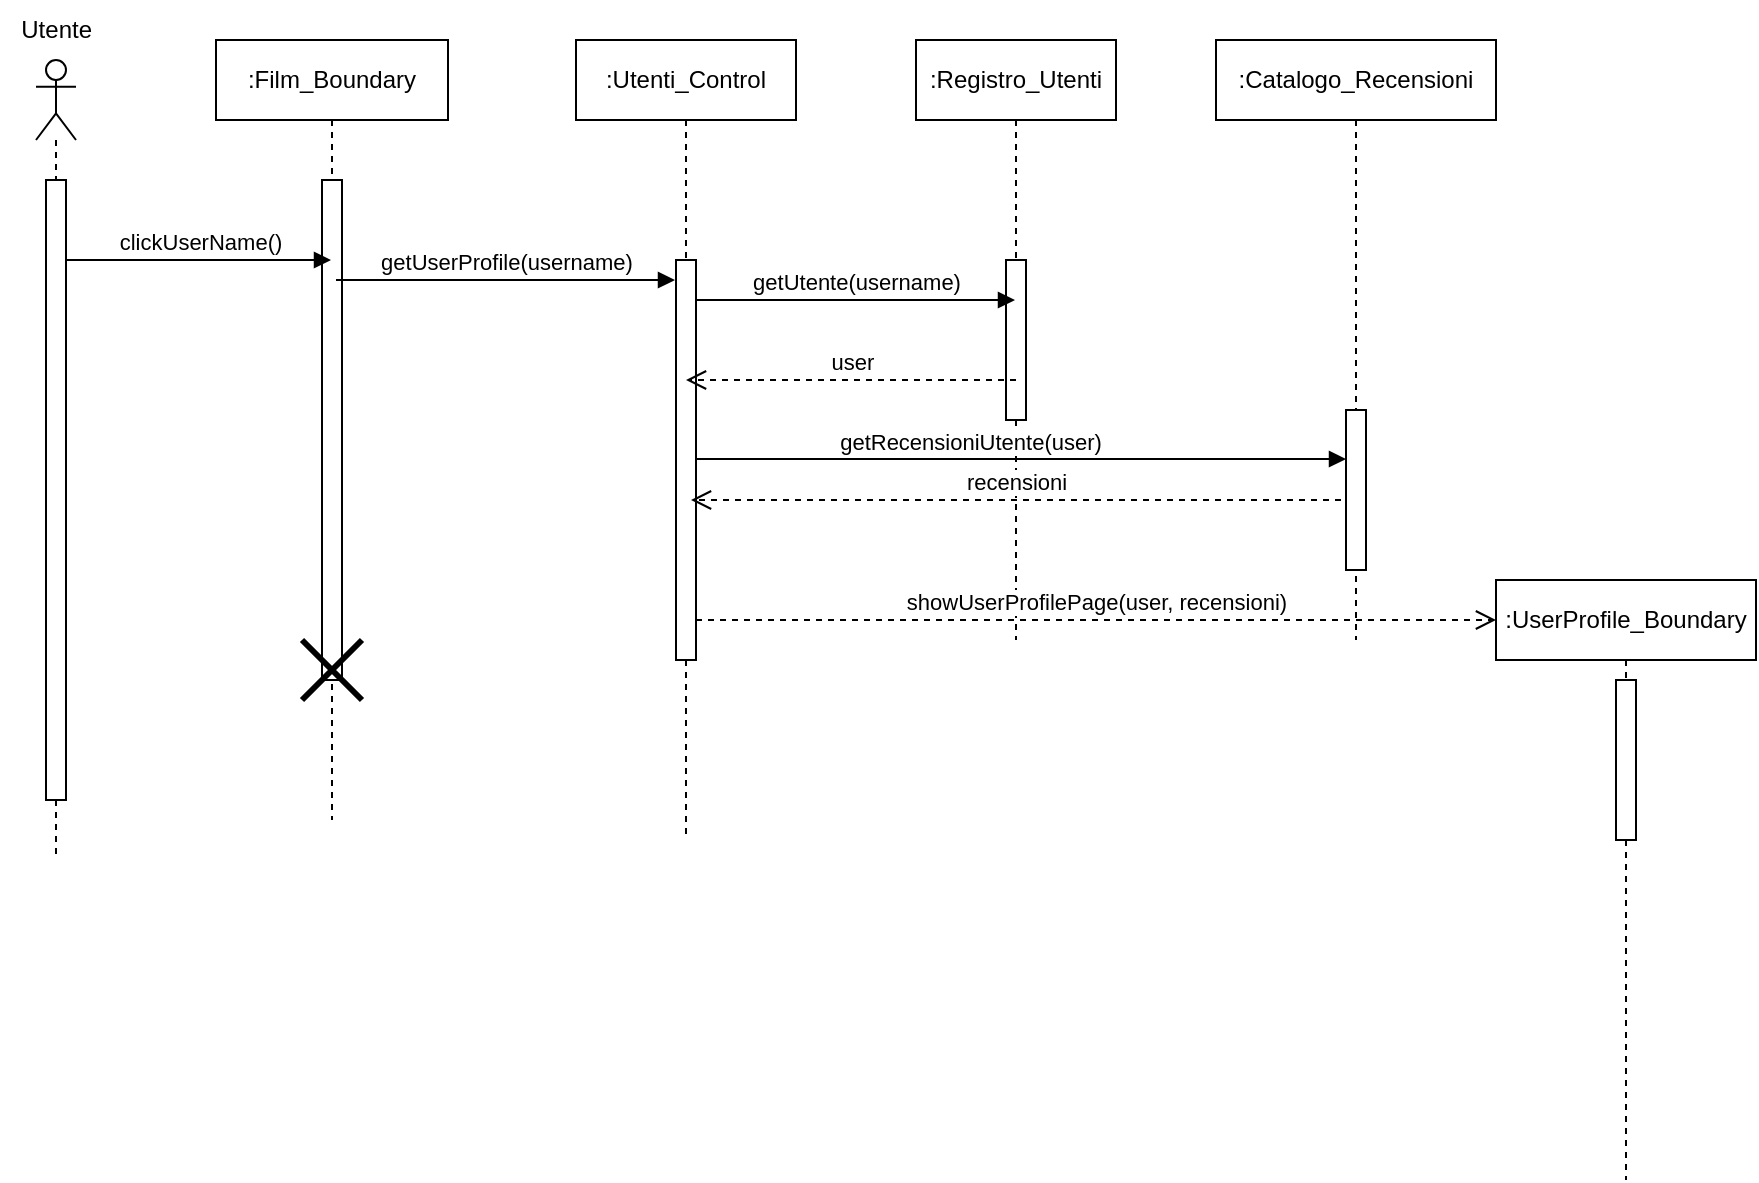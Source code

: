 <mxfile version="26.0.4">
  <diagram name="Page-1" id="zOEEpCLVx3BSE4MT3N1Z">
    <mxGraphModel dx="1129" dy="893" grid="1" gridSize="10" guides="1" tooltips="1" connect="1" arrows="1" fold="1" page="1" pageScale="1" pageWidth="827" pageHeight="1169" math="0" shadow="0">
      <root>
        <mxCell id="0" />
        <mxCell id="1" parent="0" />
        <mxCell id="bJD-7n71ggJvzxjQHtQu-1" value="" style="shape=umlLifeline;perimeter=lifelinePerimeter;whiteSpace=wrap;html=1;container=1;dropTarget=0;collapsible=0;recursiveResize=0;outlineConnect=0;portConstraint=eastwest;newEdgeStyle={&quot;curved&quot;:0,&quot;rounded&quot;:0};participant=umlActor;" vertex="1" parent="1">
          <mxGeometry x="158" y="990" width="20" height="400" as="geometry" />
        </mxCell>
        <mxCell id="bJD-7n71ggJvzxjQHtQu-2" value="" style="html=1;points=[[0,0,0,0,5],[0,1,0,0,-5],[1,0,0,0,5],[1,1,0,0,-5]];perimeter=orthogonalPerimeter;outlineConnect=0;targetShapes=umlLifeline;portConstraint=eastwest;newEdgeStyle={&quot;curved&quot;:0,&quot;rounded&quot;:0};" vertex="1" parent="bJD-7n71ggJvzxjQHtQu-1">
          <mxGeometry x="5" y="60" width="10" height="310" as="geometry" />
        </mxCell>
        <mxCell id="bJD-7n71ggJvzxjQHtQu-3" value=":Film_Boundary" style="shape=umlLifeline;perimeter=lifelinePerimeter;whiteSpace=wrap;html=1;container=1;dropTarget=0;collapsible=0;recursiveResize=0;outlineConnect=0;portConstraint=eastwest;newEdgeStyle={&quot;curved&quot;:0,&quot;rounded&quot;:0};" vertex="1" parent="1">
          <mxGeometry x="248" y="980" width="116" height="390" as="geometry" />
        </mxCell>
        <mxCell id="bJD-7n71ggJvzxjQHtQu-4" value="" style="html=1;points=[[0,0,0,0,5],[0,1,0,0,-5],[1,0,0,0,5],[1,1,0,0,-5]];perimeter=orthogonalPerimeter;outlineConnect=0;targetShapes=umlLifeline;portConstraint=eastwest;newEdgeStyle={&quot;curved&quot;:0,&quot;rounded&quot;:0};" vertex="1" parent="bJD-7n71ggJvzxjQHtQu-3">
          <mxGeometry x="53" y="70" width="10" height="250" as="geometry" />
        </mxCell>
        <mxCell id="bJD-7n71ggJvzxjQHtQu-5" value="" style="shape=umlDestroy;whiteSpace=wrap;html=1;strokeWidth=3;targetShapes=umlLifeline;" vertex="1" parent="bJD-7n71ggJvzxjQHtQu-3">
          <mxGeometry x="43" y="300" width="30" height="30" as="geometry" />
        </mxCell>
        <mxCell id="bJD-7n71ggJvzxjQHtQu-6" value="clickUserName()" style="html=1;verticalAlign=bottom;endArrow=block;curved=0;rounded=0;" edge="1" parent="1">
          <mxGeometry width="80" relative="1" as="geometry">
            <mxPoint x="173" y="1090" as="sourcePoint" />
            <mxPoint x="305.5" y="1090" as="targetPoint" />
          </mxGeometry>
        </mxCell>
        <mxCell id="bJD-7n71ggJvzxjQHtQu-7" value=":Utenti_Control" style="shape=umlLifeline;perimeter=lifelinePerimeter;whiteSpace=wrap;html=1;container=1;dropTarget=0;collapsible=0;recursiveResize=0;outlineConnect=0;portConstraint=eastwest;newEdgeStyle={&quot;curved&quot;:0,&quot;rounded&quot;:0};" vertex="1" parent="1">
          <mxGeometry x="428" y="980" width="110" height="400" as="geometry" />
        </mxCell>
        <mxCell id="bJD-7n71ggJvzxjQHtQu-8" value="" style="html=1;points=[[0,0,0,0,5],[0,1,0,0,-5],[1,0,0,0,5],[1,1,0,0,-5]];perimeter=orthogonalPerimeter;outlineConnect=0;targetShapes=umlLifeline;portConstraint=eastwest;newEdgeStyle={&quot;curved&quot;:0,&quot;rounded&quot;:0};" vertex="1" parent="bJD-7n71ggJvzxjQHtQu-7">
          <mxGeometry x="50" y="110" width="10" height="200" as="geometry" />
        </mxCell>
        <mxCell id="bJD-7n71ggJvzxjQHtQu-9" value="getUserProfile(username)" style="html=1;verticalAlign=bottom;endArrow=block;curved=0;rounded=0;" edge="1" parent="1">
          <mxGeometry width="80" relative="1" as="geometry">
            <mxPoint x="308" y="1100" as="sourcePoint" />
            <mxPoint x="477.5" y="1100" as="targetPoint" />
          </mxGeometry>
        </mxCell>
        <mxCell id="bJD-7n71ggJvzxjQHtQu-10" value=":Registro_Utenti" style="shape=umlLifeline;perimeter=lifelinePerimeter;whiteSpace=wrap;html=1;container=1;dropTarget=0;collapsible=0;recursiveResize=0;outlineConnect=0;portConstraint=eastwest;newEdgeStyle={&quot;curved&quot;:0,&quot;rounded&quot;:0};" vertex="1" parent="1">
          <mxGeometry x="598" y="980" width="100" height="300" as="geometry" />
        </mxCell>
        <mxCell id="bJD-7n71ggJvzxjQHtQu-11" value="" style="html=1;points=[[0,0,0,0,5],[0,1,0,0,-5],[1,0,0,0,5],[1,1,0,0,-5]];perimeter=orthogonalPerimeter;outlineConnect=0;targetShapes=umlLifeline;portConstraint=eastwest;newEdgeStyle={&quot;curved&quot;:0,&quot;rounded&quot;:0};" vertex="1" parent="bJD-7n71ggJvzxjQHtQu-10">
          <mxGeometry x="45" y="110" width="10" height="80" as="geometry" />
        </mxCell>
        <mxCell id="bJD-7n71ggJvzxjQHtQu-12" value="getUtente(username)" style="html=1;verticalAlign=bottom;endArrow=block;curved=0;rounded=0;" edge="1" parent="1" target="bJD-7n71ggJvzxjQHtQu-10">
          <mxGeometry width="80" relative="1" as="geometry">
            <mxPoint x="488" y="1110" as="sourcePoint" />
            <mxPoint x="558" y="1110" as="targetPoint" />
          </mxGeometry>
        </mxCell>
        <mxCell id="bJD-7n71ggJvzxjQHtQu-13" value="user" style="html=1;verticalAlign=bottom;endArrow=open;dashed=1;endSize=8;curved=0;rounded=0;" edge="1" parent="1" target="bJD-7n71ggJvzxjQHtQu-7">
          <mxGeometry relative="1" as="geometry">
            <mxPoint x="648" y="1150" as="sourcePoint" />
            <mxPoint x="568" y="1150" as="targetPoint" />
          </mxGeometry>
        </mxCell>
        <mxCell id="bJD-7n71ggJvzxjQHtQu-14" value=":UserProfile_Boundary" style="shape=umlLifeline;perimeter=lifelinePerimeter;whiteSpace=wrap;html=1;container=1;dropTarget=0;collapsible=0;recursiveResize=0;outlineConnect=0;portConstraint=eastwest;newEdgeStyle={&quot;curved&quot;:0,&quot;rounded&quot;:0};" vertex="1" parent="1">
          <mxGeometry x="888" y="1250" width="130" height="300" as="geometry" />
        </mxCell>
        <mxCell id="bJD-7n71ggJvzxjQHtQu-15" value="" style="html=1;points=[[0,0,0,0,5],[0,1,0,0,-5],[1,0,0,0,5],[1,1,0,0,-5]];perimeter=orthogonalPerimeter;outlineConnect=0;targetShapes=umlLifeline;portConstraint=eastwest;newEdgeStyle={&quot;curved&quot;:0,&quot;rounded&quot;:0};" vertex="1" parent="bJD-7n71ggJvzxjQHtQu-14">
          <mxGeometry x="60" y="50" width="10" height="80" as="geometry" />
        </mxCell>
        <mxCell id="bJD-7n71ggJvzxjQHtQu-16" value="Utente&amp;nbsp;" style="text;html=1;align=center;verticalAlign=middle;whiteSpace=wrap;rounded=0;" vertex="1" parent="1">
          <mxGeometry x="140" y="960" width="60" height="30" as="geometry" />
        </mxCell>
        <mxCell id="bJD-7n71ggJvzxjQHtQu-17" value=":Catalogo_Recensioni" style="shape=umlLifeline;perimeter=lifelinePerimeter;whiteSpace=wrap;html=1;container=1;dropTarget=0;collapsible=0;recursiveResize=0;outlineConnect=0;portConstraint=eastwest;newEdgeStyle={&quot;curved&quot;:0,&quot;rounded&quot;:0};" vertex="1" parent="1">
          <mxGeometry x="748" y="980" width="140" height="300" as="geometry" />
        </mxCell>
        <mxCell id="bJD-7n71ggJvzxjQHtQu-18" value="" style="html=1;points=[[0,0,0,0,5],[0,1,0,0,-5],[1,0,0,0,5],[1,1,0,0,-5]];perimeter=orthogonalPerimeter;outlineConnect=0;targetShapes=umlLifeline;portConstraint=eastwest;newEdgeStyle={&quot;curved&quot;:0,&quot;rounded&quot;:0};" vertex="1" parent="bJD-7n71ggJvzxjQHtQu-17">
          <mxGeometry x="65" y="185" width="10" height="80" as="geometry" />
        </mxCell>
        <mxCell id="bJD-7n71ggJvzxjQHtQu-19" value="" style="html=1;verticalAlign=bottom;endArrow=block;curved=0;rounded=0;" edge="1" parent="1">
          <mxGeometry width="80" relative="1" as="geometry">
            <mxPoint x="488" y="1189.5" as="sourcePoint" />
            <mxPoint x="813" y="1189.5" as="targetPoint" />
          </mxGeometry>
        </mxCell>
        <mxCell id="bJD-7n71ggJvzxjQHtQu-20" value="getRecensioniUtente(user)" style="edgeLabel;html=1;align=center;verticalAlign=middle;resizable=0;points=[];" vertex="1" connectable="0" parent="bJD-7n71ggJvzxjQHtQu-19">
          <mxGeometry x="-0.125" y="-1" relative="1" as="geometry">
            <mxPoint x="-5" y="-10" as="offset" />
          </mxGeometry>
        </mxCell>
        <mxCell id="bJD-7n71ggJvzxjQHtQu-21" value="recensioni" style="html=1;verticalAlign=bottom;endArrow=open;dashed=1;endSize=8;curved=0;rounded=0;" edge="1" parent="1">
          <mxGeometry relative="1" as="geometry">
            <mxPoint x="810.5" y="1210" as="sourcePoint" />
            <mxPoint x="485.5" y="1210" as="targetPoint" />
          </mxGeometry>
        </mxCell>
        <mxCell id="bJD-7n71ggJvzxjQHtQu-22" value="showUserProfilePage(user, recensioni)" style="html=1;verticalAlign=bottom;endArrow=open;dashed=1;endSize=8;curved=0;rounded=0;" edge="1" parent="1">
          <mxGeometry relative="1" as="geometry">
            <mxPoint x="488" y="1270" as="sourcePoint" />
            <mxPoint x="888" y="1270" as="targetPoint" />
          </mxGeometry>
        </mxCell>
      </root>
    </mxGraphModel>
  </diagram>
</mxfile>
